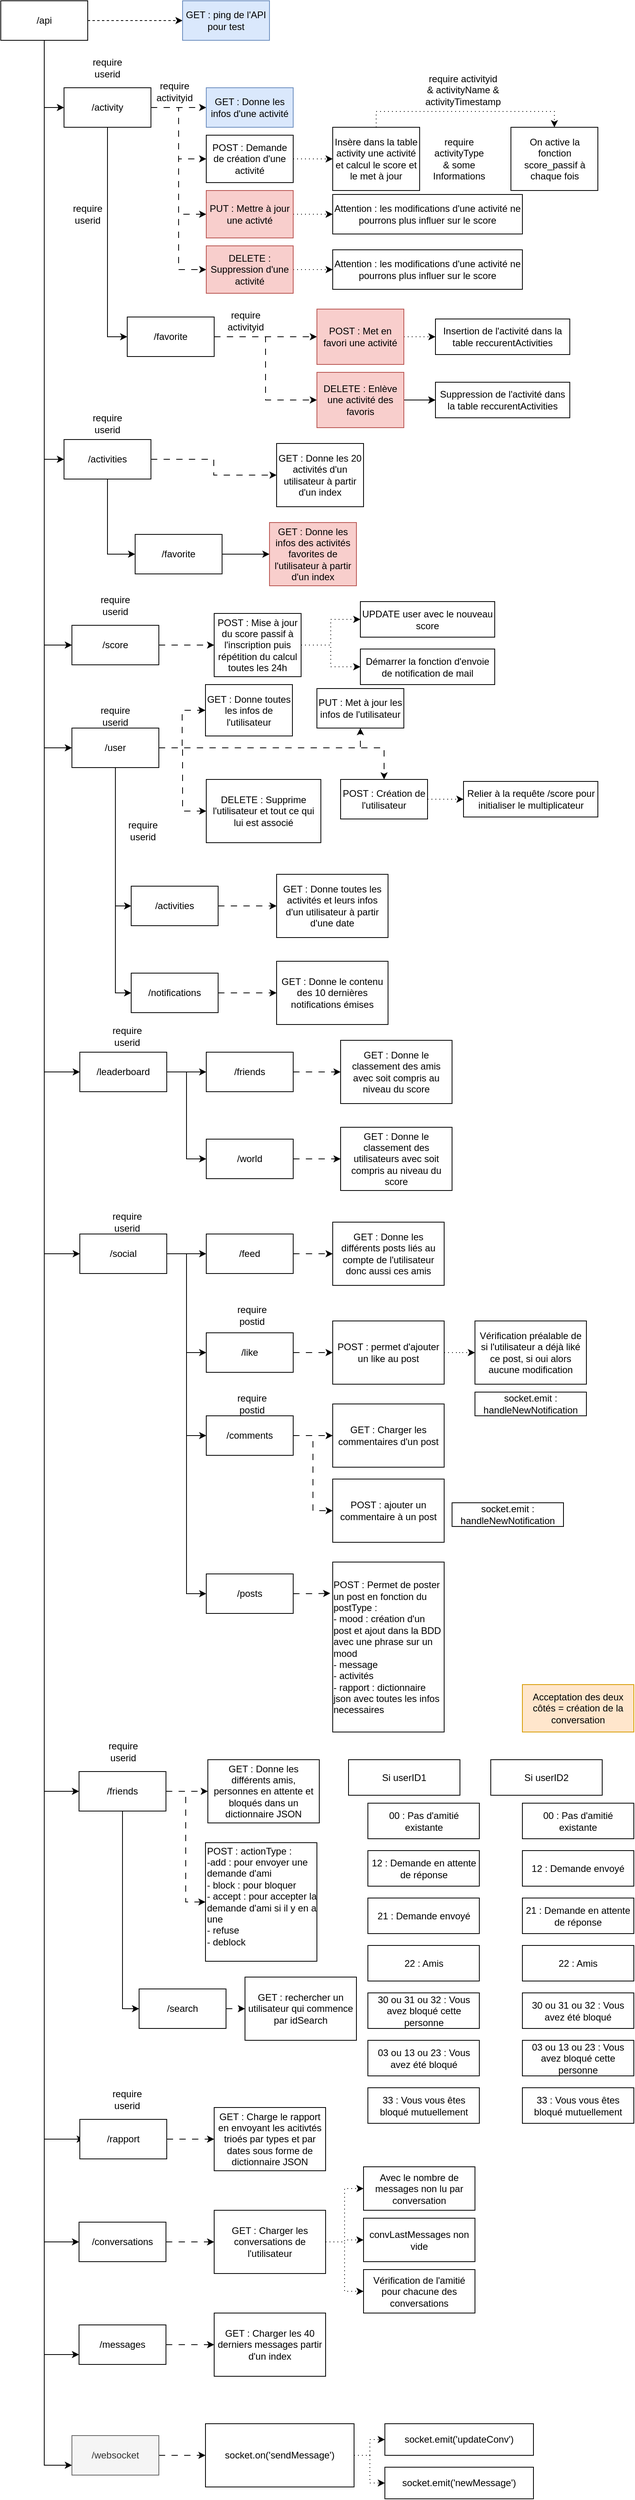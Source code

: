 <mxfile version="24.0.5" type="github">
  <diagram name="Page-1" id="jhAAQiRTMC3WOToZxg92">
    <mxGraphModel dx="1664" dy="2032" grid="1" gridSize="10" guides="1" tooltips="1" connect="1" arrows="1" fold="1" page="1" pageScale="1" pageWidth="827" pageHeight="1169" math="0" shadow="0">
      <root>
        <mxCell id="0" />
        <mxCell id="1" parent="0" />
        <mxCell id="wuqC6jIEuIp08qezgk6B-5" style="edgeStyle=orthogonalEdgeStyle;rounded=0;orthogonalLoop=1;jettySize=auto;html=1;dashed=1;" parent="1" source="wuqC6jIEuIp08qezgk6B-3" target="wuqC6jIEuIp08qezgk6B-4" edge="1">
          <mxGeometry relative="1" as="geometry" />
        </mxCell>
        <mxCell id="wuqC6jIEuIp08qezgk6B-9" style="edgeStyle=orthogonalEdgeStyle;rounded=0;orthogonalLoop=1;jettySize=auto;html=1;entryX=0;entryY=0.5;entryDx=0;entryDy=0;" parent="1" source="wuqC6jIEuIp08qezgk6B-3" target="wuqC6jIEuIp08qezgk6B-6" edge="1">
          <mxGeometry relative="1" as="geometry" />
        </mxCell>
        <mxCell id="wuqC6jIEuIp08qezgk6B-23" style="edgeStyle=orthogonalEdgeStyle;rounded=0;orthogonalLoop=1;jettySize=auto;html=1;entryX=0;entryY=0.5;entryDx=0;entryDy=0;" parent="1" source="wuqC6jIEuIp08qezgk6B-3" target="wuqC6jIEuIp08qezgk6B-22" edge="1">
          <mxGeometry relative="1" as="geometry" />
        </mxCell>
        <mxCell id="wuqC6jIEuIp08qezgk6B-54" style="edgeStyle=orthogonalEdgeStyle;rounded=0;orthogonalLoop=1;jettySize=auto;html=1;entryX=0;entryY=0.5;entryDx=0;entryDy=0;" parent="1" source="wuqC6jIEuIp08qezgk6B-3" target="wuqC6jIEuIp08qezgk6B-52" edge="1">
          <mxGeometry relative="1" as="geometry" />
        </mxCell>
        <mxCell id="wuqC6jIEuIp08qezgk6B-60" style="edgeStyle=orthogonalEdgeStyle;rounded=0;orthogonalLoop=1;jettySize=auto;html=1;entryX=0;entryY=0.5;entryDx=0;entryDy=0;" parent="1" source="wuqC6jIEuIp08qezgk6B-3" target="wuqC6jIEuIp08qezgk6B-59" edge="1">
          <mxGeometry relative="1" as="geometry" />
        </mxCell>
        <mxCell id="wuqC6jIEuIp08qezgk6B-85" style="edgeStyle=orthogonalEdgeStyle;rounded=0;orthogonalLoop=1;jettySize=auto;html=1;entryX=0;entryY=0.5;entryDx=0;entryDy=0;" parent="1" source="wuqC6jIEuIp08qezgk6B-3" target="wuqC6jIEuIp08qezgk6B-80" edge="1">
          <mxGeometry relative="1" as="geometry" />
        </mxCell>
        <mxCell id="wuqC6jIEuIp08qezgk6B-91" style="edgeStyle=orthogonalEdgeStyle;rounded=0;orthogonalLoop=1;jettySize=auto;html=1;entryX=0;entryY=0.5;entryDx=0;entryDy=0;" parent="1" source="wuqC6jIEuIp08qezgk6B-3" target="wuqC6jIEuIp08qezgk6B-90" edge="1">
          <mxGeometry relative="1" as="geometry" />
        </mxCell>
        <mxCell id="wuqC6jIEuIp08qezgk6B-118" style="edgeStyle=orthogonalEdgeStyle;rounded=0;orthogonalLoop=1;jettySize=auto;html=1;entryX=0;entryY=0.5;entryDx=0;entryDy=0;" parent="1" source="wuqC6jIEuIp08qezgk6B-3" target="wuqC6jIEuIp08qezgk6B-117" edge="1">
          <mxGeometry relative="1" as="geometry" />
        </mxCell>
        <mxCell id="wuqC6jIEuIp08qezgk6B-153" style="edgeStyle=orthogonalEdgeStyle;rounded=0;orthogonalLoop=1;jettySize=auto;html=1;entryX=0;entryY=0.5;entryDx=0;entryDy=0;" parent="1" edge="1">
          <mxGeometry relative="1" as="geometry">
            <mxPoint x="65" y="-1100" as="sourcePoint" />
            <mxPoint x="115" y="1555" as="targetPoint" />
            <Array as="points">
              <mxPoint x="65" y="1555" />
            </Array>
          </mxGeometry>
        </mxCell>
        <mxCell id="wuqC6jIEuIp08qezgk6B-175" style="edgeStyle=orthogonalEdgeStyle;rounded=0;orthogonalLoop=1;jettySize=auto;html=1;entryX=0;entryY=0.5;entryDx=0;entryDy=0;" parent="1" source="wuqC6jIEuIp08qezgk6B-3" target="wuqC6jIEuIp08qezgk6B-157" edge="1">
          <mxGeometry relative="1" as="geometry" />
        </mxCell>
        <mxCell id="wuqC6jIEuIp08qezgk6B-176" style="edgeStyle=orthogonalEdgeStyle;rounded=0;orthogonalLoop=1;jettySize=auto;html=1;entryX=0;entryY=0.75;entryDx=0;entryDy=0;" parent="1" source="wuqC6jIEuIp08qezgk6B-3" target="wuqC6jIEuIp08qezgk6B-160" edge="1">
          <mxGeometry relative="1" as="geometry" />
        </mxCell>
        <mxCell id="wuqC6jIEuIp08qezgk6B-177" style="edgeStyle=orthogonalEdgeStyle;rounded=0;orthogonalLoop=1;jettySize=auto;html=1;entryX=0;entryY=0.75;entryDx=0;entryDy=0;" parent="1" source="wuqC6jIEuIp08qezgk6B-3" target="wuqC6jIEuIp08qezgk6B-173" edge="1">
          <mxGeometry relative="1" as="geometry" />
        </mxCell>
        <mxCell id="wuqC6jIEuIp08qezgk6B-3" value="/api" style="html=1;whiteSpace=wrap;" parent="1" vertex="1">
          <mxGeometry x="10" y="-1150" width="110" height="50" as="geometry" />
        </mxCell>
        <mxCell id="wuqC6jIEuIp08qezgk6B-4" value="GET : ping de l&#39;API pour test" style="html=1;whiteSpace=wrap;fillColor=#dae8fc;strokeColor=#6c8ebf;" parent="1" vertex="1">
          <mxGeometry x="240" y="-1150" width="110" height="50" as="geometry" />
        </mxCell>
        <mxCell id="wuqC6jIEuIp08qezgk6B-10" style="edgeStyle=orthogonalEdgeStyle;rounded=0;orthogonalLoop=1;jettySize=auto;html=1;dashed=1;dashPattern=8 8;" parent="1" source="wuqC6jIEuIp08qezgk6B-6" target="wuqC6jIEuIp08qezgk6B-7" edge="1">
          <mxGeometry relative="1" as="geometry" />
        </mxCell>
        <mxCell id="wuqC6jIEuIp08qezgk6B-11" style="edgeStyle=orthogonalEdgeStyle;rounded=0;orthogonalLoop=1;jettySize=auto;html=1;entryX=0;entryY=0.5;entryDx=0;entryDy=0;dashed=1;dashPattern=8 8;" parent="1" source="wuqC6jIEuIp08qezgk6B-6" target="wuqC6jIEuIp08qezgk6B-8" edge="1">
          <mxGeometry relative="1" as="geometry" />
        </mxCell>
        <mxCell id="wuqC6jIEuIp08qezgk6B-14" style="edgeStyle=orthogonalEdgeStyle;rounded=0;orthogonalLoop=1;jettySize=auto;html=1;entryX=0;entryY=0.5;entryDx=0;entryDy=0;dashed=1;dashPattern=8 8;" parent="1" source="wuqC6jIEuIp08qezgk6B-6" target="wuqC6jIEuIp08qezgk6B-12" edge="1">
          <mxGeometry relative="1" as="geometry" />
        </mxCell>
        <mxCell id="wuqC6jIEuIp08qezgk6B-15" style="edgeStyle=orthogonalEdgeStyle;rounded=0;orthogonalLoop=1;jettySize=auto;html=1;entryX=0;entryY=0.5;entryDx=0;entryDy=0;dashed=1;dashPattern=8 8;" parent="1" source="wuqC6jIEuIp08qezgk6B-6" target="wuqC6jIEuIp08qezgk6B-13" edge="1">
          <mxGeometry relative="1" as="geometry" />
        </mxCell>
        <mxCell id="wuqC6jIEuIp08qezgk6B-19" style="edgeStyle=orthogonalEdgeStyle;rounded=0;orthogonalLoop=1;jettySize=auto;html=1;entryX=0;entryY=0.5;entryDx=0;entryDy=0;" parent="1" source="wuqC6jIEuIp08qezgk6B-6" target="wuqC6jIEuIp08qezgk6B-16" edge="1">
          <mxGeometry relative="1" as="geometry" />
        </mxCell>
        <mxCell id="wuqC6jIEuIp08qezgk6B-6" value="/activity" style="html=1;whiteSpace=wrap;" parent="1" vertex="1">
          <mxGeometry x="90" y="-1040" width="110" height="50" as="geometry" />
        </mxCell>
        <mxCell id="wuqC6jIEuIp08qezgk6B-7" value="GET : Donne les infos d&#39;une activité" style="html=1;whiteSpace=wrap;fillColor=#dae8fc;strokeColor=#6c8ebf;" parent="1" vertex="1">
          <mxGeometry x="270" y="-1040" width="110" height="50" as="geometry" />
        </mxCell>
        <mxCell id="wuqC6jIEuIp08qezgk6B-39" style="edgeStyle=orthogonalEdgeStyle;rounded=0;orthogonalLoop=1;jettySize=auto;html=1;entryX=0;entryY=0.5;entryDx=0;entryDy=0;dashed=1;dashPattern=1 4;" parent="1" source="wuqC6jIEuIp08qezgk6B-8" target="wuqC6jIEuIp08qezgk6B-38" edge="1">
          <mxGeometry relative="1" as="geometry" />
        </mxCell>
        <mxCell id="wuqC6jIEuIp08qezgk6B-8" value="POST : Demande de création d&#39;une activité" style="html=1;whiteSpace=wrap;" parent="1" vertex="1">
          <mxGeometry x="270" y="-980" width="110" height="60" as="geometry" />
        </mxCell>
        <mxCell id="wuqC6jIEuIp08qezgk6B-41" style="edgeStyle=orthogonalEdgeStyle;rounded=0;orthogonalLoop=1;jettySize=auto;html=1;dashed=1;dashPattern=1 4;" parent="1" source="wuqC6jIEuIp08qezgk6B-12" target="wuqC6jIEuIp08qezgk6B-40" edge="1">
          <mxGeometry relative="1" as="geometry" />
        </mxCell>
        <mxCell id="wuqC6jIEuIp08qezgk6B-12" value="PUT : Mettre à jour une activté" style="html=1;whiteSpace=wrap;fillColor=#f8cecc;strokeColor=#b85450;" parent="1" vertex="1">
          <mxGeometry x="270" y="-910" width="110" height="60" as="geometry" />
        </mxCell>
        <mxCell id="wuqC6jIEuIp08qezgk6B-43" style="edgeStyle=orthogonalEdgeStyle;rounded=0;orthogonalLoop=1;jettySize=auto;html=1;entryX=0;entryY=0.5;entryDx=0;entryDy=0;dashed=1;dashPattern=1 4;" parent="1" source="wuqC6jIEuIp08qezgk6B-13" target="wuqC6jIEuIp08qezgk6B-42" edge="1">
          <mxGeometry relative="1" as="geometry" />
        </mxCell>
        <mxCell id="wuqC6jIEuIp08qezgk6B-13" value="DELETE : Suppression d&#39;une activité" style="html=1;whiteSpace=wrap;fillColor=#f8cecc;strokeColor=#b85450;" parent="1" vertex="1">
          <mxGeometry x="270" y="-840" width="110" height="60" as="geometry" />
        </mxCell>
        <mxCell id="wuqC6jIEuIp08qezgk6B-21" style="edgeStyle=orthogonalEdgeStyle;rounded=0;orthogonalLoop=1;jettySize=auto;html=1;entryX=0;entryY=0.5;entryDx=0;entryDy=0;dashed=1;dashPattern=8 8;" parent="1" source="wuqC6jIEuIp08qezgk6B-16" target="wuqC6jIEuIp08qezgk6B-18" edge="1">
          <mxGeometry relative="1" as="geometry" />
        </mxCell>
        <mxCell id="wuqC6jIEuIp08qezgk6B-33" style="edgeStyle=orthogonalEdgeStyle;rounded=0;orthogonalLoop=1;jettySize=auto;html=1;entryX=0;entryY=0.5;entryDx=0;entryDy=0;dashed=1;dashPattern=8 8;" parent="1" source="wuqC6jIEuIp08qezgk6B-16" target="wuqC6jIEuIp08qezgk6B-32" edge="1">
          <mxGeometry relative="1" as="geometry" />
        </mxCell>
        <mxCell id="wuqC6jIEuIp08qezgk6B-16" value="/favorite" style="html=1;whiteSpace=wrap;" parent="1" vertex="1">
          <mxGeometry x="170" y="-750" width="110" height="50" as="geometry" />
        </mxCell>
        <mxCell id="wuqC6jIEuIp08qezgk6B-48" style="edgeStyle=orthogonalEdgeStyle;rounded=0;orthogonalLoop=1;jettySize=auto;html=1;dashed=1;dashPattern=1 4;" parent="1" source="wuqC6jIEuIp08qezgk6B-18" target="wuqC6jIEuIp08qezgk6B-45" edge="1">
          <mxGeometry relative="1" as="geometry" />
        </mxCell>
        <mxCell id="wuqC6jIEuIp08qezgk6B-18" value="POST : Met en favori une activité" style="html=1;whiteSpace=wrap;fillColor=#f8cecc;strokeColor=#b85450;" parent="1" vertex="1">
          <mxGeometry x="410" y="-760" width="110" height="70" as="geometry" />
        </mxCell>
        <mxCell id="wuqC6jIEuIp08qezgk6B-25" style="edgeStyle=orthogonalEdgeStyle;rounded=0;orthogonalLoop=1;jettySize=auto;html=1;dashed=1;dashPattern=8 8;" parent="1" source="wuqC6jIEuIp08qezgk6B-22" target="wuqC6jIEuIp08qezgk6B-24" edge="1">
          <mxGeometry relative="1" as="geometry" />
        </mxCell>
        <mxCell id="wuqC6jIEuIp08qezgk6B-30" style="edgeStyle=orthogonalEdgeStyle;rounded=0;orthogonalLoop=1;jettySize=auto;html=1;entryX=0;entryY=0.5;entryDx=0;entryDy=0;" parent="1" source="wuqC6jIEuIp08qezgk6B-22" target="wuqC6jIEuIp08qezgk6B-29" edge="1">
          <mxGeometry relative="1" as="geometry" />
        </mxCell>
        <mxCell id="wuqC6jIEuIp08qezgk6B-22" value="/activities" style="html=1;whiteSpace=wrap;" parent="1" vertex="1">
          <mxGeometry x="90" y="-595" width="110" height="50" as="geometry" />
        </mxCell>
        <mxCell id="wuqC6jIEuIp08qezgk6B-24" value="GET : Donne les 20 activités d&#39;un utilisateur à partir d&#39;un index" style="html=1;whiteSpace=wrap;" parent="1" vertex="1">
          <mxGeometry x="359" y="-590" width="110" height="80" as="geometry" />
        </mxCell>
        <mxCell id="wuqC6jIEuIp08qezgk6B-27" value="GET : Donne les infos des activités favorites de l&#39;utilisateur à partir d&#39;un index" style="html=1;whiteSpace=wrap;fillColor=#f8cecc;strokeColor=#b85450;" parent="1" vertex="1">
          <mxGeometry x="350" y="-490" width="110" height="80" as="geometry" />
        </mxCell>
        <mxCell id="wuqC6jIEuIp08qezgk6B-31" style="edgeStyle=orthogonalEdgeStyle;rounded=0;orthogonalLoop=1;jettySize=auto;html=1;" parent="1" source="wuqC6jIEuIp08qezgk6B-29" target="wuqC6jIEuIp08qezgk6B-27" edge="1">
          <mxGeometry relative="1" as="geometry" />
        </mxCell>
        <mxCell id="wuqC6jIEuIp08qezgk6B-29" value="/favorite" style="html=1;whiteSpace=wrap;" parent="1" vertex="1">
          <mxGeometry x="180" y="-475" width="110" height="50" as="geometry" />
        </mxCell>
        <mxCell id="wuqC6jIEuIp08qezgk6B-47" style="edgeStyle=orthogonalEdgeStyle;rounded=0;orthogonalLoop=1;jettySize=auto;html=1;" parent="1" source="wuqC6jIEuIp08qezgk6B-32" target="wuqC6jIEuIp08qezgk6B-46" edge="1">
          <mxGeometry relative="1" as="geometry" />
        </mxCell>
        <mxCell id="wuqC6jIEuIp08qezgk6B-49" value="" style="edgeStyle=orthogonalEdgeStyle;rounded=0;orthogonalLoop=1;jettySize=auto;html=1;dashed=1;dashPattern=1 4;" parent="1" source="wuqC6jIEuIp08qezgk6B-32" target="wuqC6jIEuIp08qezgk6B-46" edge="1">
          <mxGeometry relative="1" as="geometry" />
        </mxCell>
        <mxCell id="wuqC6jIEuIp08qezgk6B-32" value="DELETE : Enlève une activité des favoris" style="html=1;whiteSpace=wrap;fillColor=#f8cecc;strokeColor=#b85450;" parent="1" vertex="1">
          <mxGeometry x="410" y="-680" width="110" height="70" as="geometry" />
        </mxCell>
        <mxCell id="wuqC6jIEuIp08qezgk6B-34" value="require userid" style="text;html=1;align=center;verticalAlign=middle;whiteSpace=wrap;rounded=0;" parent="1" vertex="1">
          <mxGeometry x="115" y="-1080" width="60" height="30" as="geometry" />
        </mxCell>
        <mxCell id="wuqC6jIEuIp08qezgk6B-35" value="require activityid" style="text;html=1;align=center;verticalAlign=middle;whiteSpace=wrap;rounded=0;" parent="1" vertex="1">
          <mxGeometry x="200" y="-1050" width="60" height="30" as="geometry" />
        </mxCell>
        <mxCell id="wuqC6jIEuIp08qezgk6B-36" value="require userid" style="text;html=1;align=center;verticalAlign=middle;whiteSpace=wrap;rounded=0;" parent="1" vertex="1">
          <mxGeometry x="90" y="-895" width="60" height="30" as="geometry" />
        </mxCell>
        <mxCell id="CAu3BEwP2BjoOPvajsjN-2" style="edgeStyle=orthogonalEdgeStyle;rounded=0;orthogonalLoop=1;jettySize=auto;html=1;entryX=0.5;entryY=0;entryDx=0;entryDy=0;dashed=1;dashPattern=1 4;" edge="1" parent="1" source="wuqC6jIEuIp08qezgk6B-38" target="CAu3BEwP2BjoOPvajsjN-1">
          <mxGeometry relative="1" as="geometry">
            <Array as="points">
              <mxPoint x="485" y="-1010" />
              <mxPoint x="711" y="-1010" />
            </Array>
          </mxGeometry>
        </mxCell>
        <mxCell id="wuqC6jIEuIp08qezgk6B-38" value="Insère dans la table activity une activité et calcul le score et le met à jour" style="html=1;whiteSpace=wrap;" parent="1" vertex="1">
          <mxGeometry x="430" y="-990" width="110" height="80" as="geometry" />
        </mxCell>
        <mxCell id="wuqC6jIEuIp08qezgk6B-40" value="Attention : les modifications d&#39;une activité ne pourrons plus influer sur le score" style="html=1;whiteSpace=wrap;" parent="1" vertex="1">
          <mxGeometry x="430" y="-905" width="240" height="50" as="geometry" />
        </mxCell>
        <mxCell id="wuqC6jIEuIp08qezgk6B-42" value="Attention : les modifications d&#39;une activité ne pourrons plus influer sur le score" style="html=1;whiteSpace=wrap;" parent="1" vertex="1">
          <mxGeometry x="430" y="-835" width="240" height="50" as="geometry" />
        </mxCell>
        <mxCell id="wuqC6jIEuIp08qezgk6B-44" value="require activityid" style="text;html=1;align=center;verticalAlign=middle;whiteSpace=wrap;rounded=0;" parent="1" vertex="1">
          <mxGeometry x="290" y="-760" width="60" height="30" as="geometry" />
        </mxCell>
        <mxCell id="wuqC6jIEuIp08qezgk6B-45" value="Insertion de l&#39;activité dans la table reccurentActivities" style="html=1;whiteSpace=wrap;" parent="1" vertex="1">
          <mxGeometry x="560" y="-747.5" width="170" height="45" as="geometry" />
        </mxCell>
        <mxCell id="wuqC6jIEuIp08qezgk6B-46" value="Suppression de l&#39;activité dans la table reccurentActivities" style="html=1;whiteSpace=wrap;" parent="1" vertex="1">
          <mxGeometry x="560" y="-667.5" width="170" height="45" as="geometry" />
        </mxCell>
        <mxCell id="wuqC6jIEuIp08qezgk6B-50" value="require userid" style="text;html=1;align=center;verticalAlign=middle;whiteSpace=wrap;rounded=0;" parent="1" vertex="1">
          <mxGeometry x="115" y="-630" width="60" height="30" as="geometry" />
        </mxCell>
        <mxCell id="wuqC6jIEuIp08qezgk6B-55" style="edgeStyle=orthogonalEdgeStyle;rounded=0;orthogonalLoop=1;jettySize=auto;html=1;entryX=0;entryY=0.5;entryDx=0;entryDy=0;dashed=1;dashPattern=8 8;" parent="1" source="wuqC6jIEuIp08qezgk6B-52" target="wuqC6jIEuIp08qezgk6B-53" edge="1">
          <mxGeometry relative="1" as="geometry" />
        </mxCell>
        <mxCell id="wuqC6jIEuIp08qezgk6B-52" value="/score" style="html=1;whiteSpace=wrap;" parent="1" vertex="1">
          <mxGeometry x="100" y="-360" width="110" height="50" as="geometry" />
        </mxCell>
        <mxCell id="wuqC6jIEuIp08qezgk6B-58" style="edgeStyle=orthogonalEdgeStyle;rounded=0;orthogonalLoop=1;jettySize=auto;html=1;entryX=0;entryY=0.5;entryDx=0;entryDy=0;dashed=1;dashPattern=1 4;" parent="1" source="wuqC6jIEuIp08qezgk6B-53" target="wuqC6jIEuIp08qezgk6B-57" edge="1">
          <mxGeometry relative="1" as="geometry" />
        </mxCell>
        <mxCell id="wuqC6jIEuIp08qezgk6B-164" style="edgeStyle=orthogonalEdgeStyle;rounded=0;orthogonalLoop=1;jettySize=auto;html=1;entryX=0;entryY=0.5;entryDx=0;entryDy=0;dashed=1;dashPattern=1 4;" parent="1" source="wuqC6jIEuIp08qezgk6B-53" target="wuqC6jIEuIp08qezgk6B-163" edge="1">
          <mxGeometry relative="1" as="geometry" />
        </mxCell>
        <mxCell id="wuqC6jIEuIp08qezgk6B-53" value="POST : Mise à jour du score passif à l&#39;inscription puis répétition du calcul toutes les 24h" style="html=1;whiteSpace=wrap;" parent="1" vertex="1">
          <mxGeometry x="280" y="-375" width="110" height="80" as="geometry" />
        </mxCell>
        <mxCell id="wuqC6jIEuIp08qezgk6B-56" value="require userid" style="text;html=1;align=center;verticalAlign=middle;whiteSpace=wrap;rounded=0;" parent="1" vertex="1">
          <mxGeometry x="125" y="-400" width="60" height="30" as="geometry" />
        </mxCell>
        <mxCell id="wuqC6jIEuIp08qezgk6B-57" value="UPDATE user avec le nouveau score" style="html=1;whiteSpace=wrap;" parent="1" vertex="1">
          <mxGeometry x="465" y="-390" width="170" height="45" as="geometry" />
        </mxCell>
        <mxCell id="wuqC6jIEuIp08qezgk6B-64" style="edgeStyle=orthogonalEdgeStyle;rounded=0;orthogonalLoop=1;jettySize=auto;html=1;dashed=1;dashPattern=8 8;" parent="1" source="wuqC6jIEuIp08qezgk6B-59" target="wuqC6jIEuIp08qezgk6B-61" edge="1">
          <mxGeometry relative="1" as="geometry" />
        </mxCell>
        <mxCell id="wuqC6jIEuIp08qezgk6B-66" style="edgeStyle=orthogonalEdgeStyle;rounded=0;orthogonalLoop=1;jettySize=auto;html=1;entryX=0;entryY=0.5;entryDx=0;entryDy=0;dashed=1;dashPattern=8 8;" parent="1" source="wuqC6jIEuIp08qezgk6B-59" target="wuqC6jIEuIp08qezgk6B-63" edge="1">
          <mxGeometry relative="1" as="geometry" />
        </mxCell>
        <mxCell id="wuqC6jIEuIp08qezgk6B-71" style="edgeStyle=orthogonalEdgeStyle;rounded=0;orthogonalLoop=1;jettySize=auto;html=1;entryX=0;entryY=0.5;entryDx=0;entryDy=0;" parent="1" source="wuqC6jIEuIp08qezgk6B-59" target="wuqC6jIEuIp08qezgk6B-69" edge="1">
          <mxGeometry relative="1" as="geometry" />
        </mxCell>
        <mxCell id="wuqC6jIEuIp08qezgk6B-78" style="edgeStyle=orthogonalEdgeStyle;rounded=0;orthogonalLoop=1;jettySize=auto;html=1;entryX=0;entryY=0.5;entryDx=0;entryDy=0;" parent="1" source="wuqC6jIEuIp08qezgk6B-59" target="wuqC6jIEuIp08qezgk6B-76" edge="1">
          <mxGeometry relative="1" as="geometry" />
        </mxCell>
        <mxCell id="wuqC6jIEuIp08qezgk6B-167" style="edgeStyle=orthogonalEdgeStyle;rounded=0;orthogonalLoop=1;jettySize=auto;html=1;entryX=0.5;entryY=1;entryDx=0;entryDy=0;dashed=1;dashPattern=8 8;" parent="1" source="wuqC6jIEuIp08qezgk6B-59" target="wuqC6jIEuIp08qezgk6B-148" edge="1">
          <mxGeometry relative="1" as="geometry" />
        </mxCell>
        <mxCell id="wuqC6jIEuIp08qezgk6B-170" style="edgeStyle=orthogonalEdgeStyle;rounded=0;orthogonalLoop=1;jettySize=auto;html=1;entryX=0.5;entryY=0;entryDx=0;entryDy=0;dashed=1;dashPattern=8 8;" parent="1" source="wuqC6jIEuIp08qezgk6B-59" target="wuqC6jIEuIp08qezgk6B-169" edge="1">
          <mxGeometry relative="1" as="geometry" />
        </mxCell>
        <mxCell id="wuqC6jIEuIp08qezgk6B-59" value="/user" style="html=1;whiteSpace=wrap;" parent="1" vertex="1">
          <mxGeometry x="100" y="-230" width="110" height="50" as="geometry" />
        </mxCell>
        <mxCell id="wuqC6jIEuIp08qezgk6B-61" value="GET : Donne toutes les infos de l&#39;utilisateur" style="html=1;whiteSpace=wrap;" parent="1" vertex="1">
          <mxGeometry x="269" y="-285" width="110" height="65" as="geometry" />
        </mxCell>
        <mxCell id="wuqC6jIEuIp08qezgk6B-63" value="DELETE : Supprime l&#39;utilisateur et tout ce qui lui est associé" style="html=1;whiteSpace=wrap;" parent="1" vertex="1">
          <mxGeometry x="270" y="-165" width="145" height="80" as="geometry" />
        </mxCell>
        <mxCell id="wuqC6jIEuIp08qezgk6B-72" style="edgeStyle=orthogonalEdgeStyle;rounded=0;orthogonalLoop=1;jettySize=auto;html=1;dashed=1;dashPattern=8 8;" parent="1" source="wuqC6jIEuIp08qezgk6B-69" target="wuqC6jIEuIp08qezgk6B-70" edge="1">
          <mxGeometry relative="1" as="geometry" />
        </mxCell>
        <mxCell id="wuqC6jIEuIp08qezgk6B-69" value="/activities" style="html=1;whiteSpace=wrap;" parent="1" vertex="1">
          <mxGeometry x="175" y="-30" width="110" height="50" as="geometry" />
        </mxCell>
        <mxCell id="wuqC6jIEuIp08qezgk6B-70" value="GET : Donne toutes les activités et leurs infos d&#39;un utilisateur à partir d&#39;une date" style="html=1;whiteSpace=wrap;" parent="1" vertex="1">
          <mxGeometry x="359" y="-45" width="141" height="80" as="geometry" />
        </mxCell>
        <mxCell id="wuqC6jIEuIp08qezgk6B-74" value="require userid" style="text;html=1;align=center;verticalAlign=middle;whiteSpace=wrap;rounded=0;" parent="1" vertex="1">
          <mxGeometry x="125" y="-260" width="60" height="30" as="geometry" />
        </mxCell>
        <mxCell id="wuqC6jIEuIp08qezgk6B-75" value="require userid" style="text;html=1;align=center;verticalAlign=middle;whiteSpace=wrap;rounded=0;" parent="1" vertex="1">
          <mxGeometry x="160" y="-115" width="60" height="30" as="geometry" />
        </mxCell>
        <mxCell id="wuqC6jIEuIp08qezgk6B-79" style="edgeStyle=orthogonalEdgeStyle;rounded=0;orthogonalLoop=1;jettySize=auto;html=1;dashed=1;dashPattern=8 8;" parent="1" source="wuqC6jIEuIp08qezgk6B-76" target="wuqC6jIEuIp08qezgk6B-77" edge="1">
          <mxGeometry relative="1" as="geometry" />
        </mxCell>
        <mxCell id="wuqC6jIEuIp08qezgk6B-76" value="/notifications" style="html=1;whiteSpace=wrap;" parent="1" vertex="1">
          <mxGeometry x="175" y="80" width="110" height="50" as="geometry" />
        </mxCell>
        <mxCell id="wuqC6jIEuIp08qezgk6B-77" value="GET : Donne le contenu des 10 dernières notifications émises" style="html=1;whiteSpace=wrap;" parent="1" vertex="1">
          <mxGeometry x="359" y="65" width="141" height="80" as="geometry" />
        </mxCell>
        <mxCell id="wuqC6jIEuIp08qezgk6B-86" style="edgeStyle=orthogonalEdgeStyle;rounded=0;orthogonalLoop=1;jettySize=auto;html=1;entryX=0;entryY=0.5;entryDx=0;entryDy=0;" parent="1" source="wuqC6jIEuIp08qezgk6B-80" target="wuqC6jIEuIp08qezgk6B-82" edge="1">
          <mxGeometry relative="1" as="geometry" />
        </mxCell>
        <mxCell id="wuqC6jIEuIp08qezgk6B-87" style="edgeStyle=orthogonalEdgeStyle;rounded=0;orthogonalLoop=1;jettySize=auto;html=1;entryX=0;entryY=0.5;entryDx=0;entryDy=0;" parent="1" source="wuqC6jIEuIp08qezgk6B-80" target="wuqC6jIEuIp08qezgk6B-84" edge="1">
          <mxGeometry relative="1" as="geometry" />
        </mxCell>
        <mxCell id="wuqC6jIEuIp08qezgk6B-80" value="/leaderboard" style="html=1;whiteSpace=wrap;" parent="1" vertex="1">
          <mxGeometry x="110" y="180" width="110" height="50" as="geometry" />
        </mxCell>
        <mxCell id="wuqC6jIEuIp08qezgk6B-81" value="GET : Donne le classement des amis avec soit compris au niveau du score" style="html=1;whiteSpace=wrap;" parent="1" vertex="1">
          <mxGeometry x="440" y="165" width="141" height="80" as="geometry" />
        </mxCell>
        <mxCell id="wuqC6jIEuIp08qezgk6B-88" style="edgeStyle=orthogonalEdgeStyle;rounded=0;orthogonalLoop=1;jettySize=auto;html=1;dashed=1;dashPattern=8 8;" parent="1" source="wuqC6jIEuIp08qezgk6B-82" target="wuqC6jIEuIp08qezgk6B-81" edge="1">
          <mxGeometry relative="1" as="geometry" />
        </mxCell>
        <mxCell id="wuqC6jIEuIp08qezgk6B-82" value="/friends" style="html=1;whiteSpace=wrap;" parent="1" vertex="1">
          <mxGeometry x="270" y="180" width="110" height="50" as="geometry" />
        </mxCell>
        <mxCell id="wuqC6jIEuIp08qezgk6B-83" value="GET : Donne le classement des utilisateurs avec soit compris au niveau du score" style="html=1;whiteSpace=wrap;" parent="1" vertex="1">
          <mxGeometry x="440" y="275" width="141" height="80" as="geometry" />
        </mxCell>
        <mxCell id="wuqC6jIEuIp08qezgk6B-89" style="edgeStyle=orthogonalEdgeStyle;rounded=0;orthogonalLoop=1;jettySize=auto;html=1;dashed=1;dashPattern=8 8;" parent="1" source="wuqC6jIEuIp08qezgk6B-84" target="wuqC6jIEuIp08qezgk6B-83" edge="1">
          <mxGeometry relative="1" as="geometry" />
        </mxCell>
        <mxCell id="wuqC6jIEuIp08qezgk6B-84" value="/world" style="html=1;whiteSpace=wrap;" parent="1" vertex="1">
          <mxGeometry x="270" y="290" width="110" height="50" as="geometry" />
        </mxCell>
        <mxCell id="wuqC6jIEuIp08qezgk6B-100" style="edgeStyle=orthogonalEdgeStyle;rounded=0;orthogonalLoop=1;jettySize=auto;html=1;entryX=0;entryY=0.5;entryDx=0;entryDy=0;" parent="1" source="wuqC6jIEuIp08qezgk6B-90" target="wuqC6jIEuIp08qezgk6B-92" edge="1">
          <mxGeometry relative="1" as="geometry" />
        </mxCell>
        <mxCell id="wuqC6jIEuIp08qezgk6B-101" style="edgeStyle=orthogonalEdgeStyle;rounded=0;orthogonalLoop=1;jettySize=auto;html=1;entryX=0;entryY=0.5;entryDx=0;entryDy=0;" parent="1" source="wuqC6jIEuIp08qezgk6B-90" target="wuqC6jIEuIp08qezgk6B-94" edge="1">
          <mxGeometry relative="1" as="geometry" />
        </mxCell>
        <mxCell id="wuqC6jIEuIp08qezgk6B-109" style="edgeStyle=orthogonalEdgeStyle;rounded=0;orthogonalLoop=1;jettySize=auto;html=1;entryX=0;entryY=0.5;entryDx=0;entryDy=0;" parent="1" source="wuqC6jIEuIp08qezgk6B-90" target="wuqC6jIEuIp08qezgk6B-105" edge="1">
          <mxGeometry relative="1" as="geometry" />
        </mxCell>
        <mxCell id="wuqC6jIEuIp08qezgk6B-115" style="edgeStyle=orthogonalEdgeStyle;rounded=0;orthogonalLoop=1;jettySize=auto;html=1;entryX=0;entryY=0.5;entryDx=0;entryDy=0;" parent="1" source="wuqC6jIEuIp08qezgk6B-90" target="wuqC6jIEuIp08qezgk6B-113" edge="1">
          <mxGeometry relative="1" as="geometry" />
        </mxCell>
        <mxCell id="wuqC6jIEuIp08qezgk6B-90" value="/social" style="html=1;whiteSpace=wrap;" parent="1" vertex="1">
          <mxGeometry x="110" y="410" width="110" height="50" as="geometry" />
        </mxCell>
        <mxCell id="wuqC6jIEuIp08qezgk6B-102" style="edgeStyle=orthogonalEdgeStyle;rounded=0;orthogonalLoop=1;jettySize=auto;html=1;dashed=1;dashPattern=8 8;" parent="1" source="wuqC6jIEuIp08qezgk6B-92" target="wuqC6jIEuIp08qezgk6B-93" edge="1">
          <mxGeometry relative="1" as="geometry" />
        </mxCell>
        <mxCell id="wuqC6jIEuIp08qezgk6B-92" value="/feed" style="html=1;whiteSpace=wrap;" parent="1" vertex="1">
          <mxGeometry x="270" y="410" width="110" height="50" as="geometry" />
        </mxCell>
        <mxCell id="wuqC6jIEuIp08qezgk6B-93" value="GET : Donne les différents posts liés au compte de l&#39;utilisateur donc aussi ces amis" style="html=1;whiteSpace=wrap;" parent="1" vertex="1">
          <mxGeometry x="430" y="395" width="141" height="80" as="geometry" />
        </mxCell>
        <mxCell id="wuqC6jIEuIp08qezgk6B-103" style="edgeStyle=orthogonalEdgeStyle;rounded=0;orthogonalLoop=1;jettySize=auto;html=1;entryX=0;entryY=0.5;entryDx=0;entryDy=0;dashed=1;dashPattern=8 8;" parent="1" source="wuqC6jIEuIp08qezgk6B-94" target="wuqC6jIEuIp08qezgk6B-95" edge="1">
          <mxGeometry relative="1" as="geometry" />
        </mxCell>
        <mxCell id="wuqC6jIEuIp08qezgk6B-94" value="/like" style="html=1;whiteSpace=wrap;" parent="1" vertex="1">
          <mxGeometry x="270" y="535" width="110" height="50" as="geometry" />
        </mxCell>
        <mxCell id="wuqC6jIEuIp08qezgk6B-104" style="edgeStyle=orthogonalEdgeStyle;rounded=0;orthogonalLoop=1;jettySize=auto;html=1;dashed=1;dashPattern=1 4;" parent="1" source="wuqC6jIEuIp08qezgk6B-95" target="wuqC6jIEuIp08qezgk6B-96" edge="1">
          <mxGeometry relative="1" as="geometry" />
        </mxCell>
        <mxCell id="wuqC6jIEuIp08qezgk6B-95" value="POST : permet d&#39;ajouter un like au post" style="html=1;whiteSpace=wrap;" parent="1" vertex="1">
          <mxGeometry x="430" y="520" width="141" height="80" as="geometry" />
        </mxCell>
        <mxCell id="wuqC6jIEuIp08qezgk6B-96" value="Vérification préalable de si l&#39;utilisateur a déjà liké ce post, si oui alors aucune modification" style="html=1;whiteSpace=wrap;" parent="1" vertex="1">
          <mxGeometry x="610" y="520" width="141" height="80" as="geometry" />
        </mxCell>
        <mxCell id="wuqC6jIEuIp08qezgk6B-97" value="require userid" style="text;html=1;align=center;verticalAlign=middle;whiteSpace=wrap;rounded=0;" parent="1" vertex="1">
          <mxGeometry x="140" y="145" width="60" height="30" as="geometry" />
        </mxCell>
        <mxCell id="wuqC6jIEuIp08qezgk6B-99" value="require userid" style="text;html=1;align=center;verticalAlign=middle;whiteSpace=wrap;rounded=0;" parent="1" vertex="1">
          <mxGeometry x="140" y="380" width="60" height="30" as="geometry" />
        </mxCell>
        <mxCell id="wuqC6jIEuIp08qezgk6B-110" style="edgeStyle=orthogonalEdgeStyle;rounded=0;orthogonalLoop=1;jettySize=auto;html=1;dashed=1;dashPattern=8 8;" parent="1" source="wuqC6jIEuIp08qezgk6B-105" target="wuqC6jIEuIp08qezgk6B-107" edge="1">
          <mxGeometry relative="1" as="geometry" />
        </mxCell>
        <mxCell id="wuqC6jIEuIp08qezgk6B-111" style="edgeStyle=orthogonalEdgeStyle;rounded=0;orthogonalLoop=1;jettySize=auto;html=1;entryX=0;entryY=0.5;entryDx=0;entryDy=0;dashed=1;dashPattern=8 8;" parent="1" source="wuqC6jIEuIp08qezgk6B-105" target="wuqC6jIEuIp08qezgk6B-108" edge="1">
          <mxGeometry relative="1" as="geometry" />
        </mxCell>
        <mxCell id="wuqC6jIEuIp08qezgk6B-105" value="/comments" style="html=1;whiteSpace=wrap;" parent="1" vertex="1">
          <mxGeometry x="270" y="640" width="110" height="50" as="geometry" />
        </mxCell>
        <mxCell id="wuqC6jIEuIp08qezgk6B-106" value="require postid" style="text;html=1;align=center;verticalAlign=middle;whiteSpace=wrap;rounded=0;" parent="1" vertex="1">
          <mxGeometry x="298" y="498" width="60" height="30" as="geometry" />
        </mxCell>
        <mxCell id="wuqC6jIEuIp08qezgk6B-107" value="GET : Charger les commentaires d&#39;un post" style="html=1;whiteSpace=wrap;" parent="1" vertex="1">
          <mxGeometry x="430" y="625" width="141" height="80" as="geometry" />
        </mxCell>
        <mxCell id="wuqC6jIEuIp08qezgk6B-108" value="POST : ajouter un commentaire à un post" style="html=1;whiteSpace=wrap;" parent="1" vertex="1">
          <mxGeometry x="430" y="720" width="141" height="80" as="geometry" />
        </mxCell>
        <mxCell id="wuqC6jIEuIp08qezgk6B-112" value="require postid" style="text;html=1;align=center;verticalAlign=middle;whiteSpace=wrap;rounded=0;" parent="1" vertex="1">
          <mxGeometry x="298" y="610" width="60" height="30" as="geometry" />
        </mxCell>
        <mxCell id="wuqC6jIEuIp08qezgk6B-113" value="/posts" style="html=1;whiteSpace=wrap;" parent="1" vertex="1">
          <mxGeometry x="270" y="840" width="110" height="50" as="geometry" />
        </mxCell>
        <mxCell id="wuqC6jIEuIp08qezgk6B-114" value="&lt;div align=&quot;left&quot;&gt;POST : Permet de poster un post en fonction du postType : &lt;br&gt;- mood : création d&#39;un post et ajout dans la BDD avec une phrase sur un mood&lt;br&gt;- message&lt;br&gt;- activités&lt;br&gt;- rapport : dictionnaire json avec toutes les infos necessaires&lt;br&gt;&lt;/div&gt;" style="html=1;whiteSpace=wrap;" parent="1" vertex="1">
          <mxGeometry x="430" y="825" width="141" height="215" as="geometry" />
        </mxCell>
        <mxCell id="wuqC6jIEuIp08qezgk6B-116" style="edgeStyle=orthogonalEdgeStyle;rounded=0;orthogonalLoop=1;jettySize=auto;html=1;entryX=-0.022;entryY=0.184;entryDx=0;entryDy=0;entryPerimeter=0;dashed=1;dashPattern=8 8;" parent="1" source="wuqC6jIEuIp08qezgk6B-113" target="wuqC6jIEuIp08qezgk6B-114" edge="1">
          <mxGeometry relative="1" as="geometry" />
        </mxCell>
        <mxCell id="wuqC6jIEuIp08qezgk6B-121" style="edgeStyle=orthogonalEdgeStyle;rounded=0;orthogonalLoop=1;jettySize=auto;html=1;dashed=1;dashPattern=8 8;" parent="1" source="wuqC6jIEuIp08qezgk6B-117" target="wuqC6jIEuIp08qezgk6B-119" edge="1">
          <mxGeometry relative="1" as="geometry" />
        </mxCell>
        <mxCell id="wuqC6jIEuIp08qezgk6B-143" style="edgeStyle=orthogonalEdgeStyle;rounded=0;orthogonalLoop=1;jettySize=auto;html=1;entryX=0;entryY=0.5;entryDx=0;entryDy=0;dashed=1;dashPattern=8 8;" parent="1" source="wuqC6jIEuIp08qezgk6B-117" target="wuqC6jIEuIp08qezgk6B-142" edge="1">
          <mxGeometry relative="1" as="geometry" />
        </mxCell>
        <mxCell id="wuqC6jIEuIp08qezgk6B-146" style="edgeStyle=orthogonalEdgeStyle;rounded=0;orthogonalLoop=1;jettySize=auto;html=1;entryX=0;entryY=0.5;entryDx=0;entryDy=0;" parent="1" source="wuqC6jIEuIp08qezgk6B-117" target="wuqC6jIEuIp08qezgk6B-144" edge="1">
          <mxGeometry relative="1" as="geometry" />
        </mxCell>
        <mxCell id="wuqC6jIEuIp08qezgk6B-117" value="/friends" style="html=1;whiteSpace=wrap;" parent="1" vertex="1">
          <mxGeometry x="109" y="1090" width="110" height="50" as="geometry" />
        </mxCell>
        <mxCell id="wuqC6jIEuIp08qezgk6B-119" value="GET : Donne les différents amis, personnes en attente et bloqués dans un dictionnaire JSON" style="html=1;whiteSpace=wrap;" parent="1" vertex="1">
          <mxGeometry x="272" y="1075" width="141" height="80" as="geometry" />
        </mxCell>
        <mxCell id="wuqC6jIEuIp08qezgk6B-120" value="require userid" style="text;html=1;align=center;verticalAlign=middle;whiteSpace=wrap;rounded=0;" parent="1" vertex="1">
          <mxGeometry x="135" y="1050" width="60" height="30" as="geometry" />
        </mxCell>
        <mxCell id="wuqC6jIEuIp08qezgk6B-122" value="00 : Pas d&#39;amitié existante" style="html=1;whiteSpace=wrap;" parent="1" vertex="1">
          <mxGeometry x="474.5" y="1130" width="141" height="45" as="geometry" />
        </mxCell>
        <mxCell id="wuqC6jIEuIp08qezgk6B-125" value="22 : Amis" style="html=1;whiteSpace=wrap;" parent="1" vertex="1">
          <mxGeometry x="474.5" y="1310" width="141" height="45" as="geometry" />
        </mxCell>
        <mxCell id="wuqC6jIEuIp08qezgk6B-127" value="Si userID1" style="html=1;whiteSpace=wrap;" parent="1" vertex="1">
          <mxGeometry x="450" y="1075" width="141" height="45" as="geometry" />
        </mxCell>
        <mxCell id="wuqC6jIEuIp08qezgk6B-128" value="12 : Demande en attente de réponse" style="html=1;whiteSpace=wrap;" parent="1" vertex="1">
          <mxGeometry x="474.5" y="1190" width="141" height="45" as="geometry" />
        </mxCell>
        <mxCell id="wuqC6jIEuIp08qezgk6B-129" value="21 : Demande envoyé" style="html=1;whiteSpace=wrap;" parent="1" vertex="1">
          <mxGeometry x="474.5" y="1250" width="141" height="45" as="geometry" />
        </mxCell>
        <mxCell id="wuqC6jIEuIp08qezgk6B-130" value="30 ou 31 ou 32 : Vous avez bloqué cette personne" style="html=1;whiteSpace=wrap;" parent="1" vertex="1">
          <mxGeometry x="474.5" y="1370" width="141" height="45" as="geometry" />
        </mxCell>
        <mxCell id="wuqC6jIEuIp08qezgk6B-131" value="03 ou 13 ou 23 : Vous avez été bloqué" style="html=1;whiteSpace=wrap;" parent="1" vertex="1">
          <mxGeometry x="474.5" y="1430" width="141" height="45" as="geometry" />
        </mxCell>
        <mxCell id="wuqC6jIEuIp08qezgk6B-132" value="33 : Vous vous êtes bloqué mutuellement" style="html=1;whiteSpace=wrap;" parent="1" vertex="1">
          <mxGeometry x="474.5" y="1490" width="141" height="45" as="geometry" />
        </mxCell>
        <mxCell id="wuqC6jIEuIp08qezgk6B-133" value="Si userID2" style="html=1;whiteSpace=wrap;" parent="1" vertex="1">
          <mxGeometry x="630" y="1075" width="141" height="45" as="geometry" />
        </mxCell>
        <mxCell id="wuqC6jIEuIp08qezgk6B-134" value="00 : Pas d&#39;amitié existante" style="html=1;whiteSpace=wrap;" parent="1" vertex="1">
          <mxGeometry x="670" y="1130" width="141" height="45" as="geometry" />
        </mxCell>
        <mxCell id="wuqC6jIEuIp08qezgk6B-135" value="22 : Amis" style="html=1;whiteSpace=wrap;" parent="1" vertex="1">
          <mxGeometry x="670" y="1310" width="141" height="45" as="geometry" />
        </mxCell>
        <mxCell id="wuqC6jIEuIp08qezgk6B-136" value="12 : Demande envoyé" style="html=1;whiteSpace=wrap;" parent="1" vertex="1">
          <mxGeometry x="670" y="1190" width="141" height="45" as="geometry" />
        </mxCell>
        <mxCell id="wuqC6jIEuIp08qezgk6B-137" value="21 : Demande en attente de réponse" style="html=1;whiteSpace=wrap;" parent="1" vertex="1">
          <mxGeometry x="670" y="1250" width="141" height="45" as="geometry" />
        </mxCell>
        <mxCell id="wuqC6jIEuIp08qezgk6B-138" value="30 ou 31 ou 32 : Vous avez été bloqué" style="html=1;whiteSpace=wrap;" parent="1" vertex="1">
          <mxGeometry x="670" y="1370" width="141" height="45" as="geometry" />
        </mxCell>
        <mxCell id="wuqC6jIEuIp08qezgk6B-139" value="03 ou 13 ou 23 : Vous avez bloqué cette personne" style="html=1;whiteSpace=wrap;" parent="1" vertex="1">
          <mxGeometry x="670" y="1430" width="141" height="45" as="geometry" />
        </mxCell>
        <mxCell id="wuqC6jIEuIp08qezgk6B-140" value="33 : Vous vous êtes bloqué mutuellement" style="html=1;whiteSpace=wrap;" parent="1" vertex="1">
          <mxGeometry x="670" y="1490" width="141" height="45" as="geometry" />
        </mxCell>
        <mxCell id="wuqC6jIEuIp08qezgk6B-142" value="&lt;div align=&quot;left&quot;&gt;POST : actionType : &lt;br&gt;&lt;/div&gt;&lt;div align=&quot;left&quot;&gt;-add : pour envoyer une demande d&#39;ami&lt;/div&gt;&lt;div align=&quot;left&quot;&gt;- block : pour bloquer&lt;/div&gt;&lt;div align=&quot;left&quot;&gt;- accept : pour accepter la demande d&#39;ami si il y en a une &lt;br&gt;&lt;/div&gt;&lt;div align=&quot;left&quot;&gt;- refuse&lt;/div&gt;&lt;div align=&quot;left&quot;&gt;- deblock&lt;br&gt;&lt;/div&gt;&lt;div align=&quot;left&quot;&gt;&lt;br&gt;&lt;/div&gt;" style="html=1;whiteSpace=wrap;align=left;" parent="1" vertex="1">
          <mxGeometry x="269" y="1180" width="141" height="150" as="geometry" />
        </mxCell>
        <mxCell id="wuqC6jIEuIp08qezgk6B-147" style="edgeStyle=orthogonalEdgeStyle;rounded=0;orthogonalLoop=1;jettySize=auto;html=1;entryX=0;entryY=0.5;entryDx=0;entryDy=0;dashed=1;dashPattern=8 8;" parent="1" source="wuqC6jIEuIp08qezgk6B-144" target="wuqC6jIEuIp08qezgk6B-145" edge="1">
          <mxGeometry relative="1" as="geometry" />
        </mxCell>
        <mxCell id="wuqC6jIEuIp08qezgk6B-144" value="/search" style="html=1;whiteSpace=wrap;" parent="1" vertex="1">
          <mxGeometry x="185" y="1365" width="110" height="50" as="geometry" />
        </mxCell>
        <mxCell id="wuqC6jIEuIp08qezgk6B-145" value="GET : rechercher un utilisateur qui commence par idSearch" style="html=1;whiteSpace=wrap;" parent="1" vertex="1">
          <mxGeometry x="319" y="1350" width="141" height="80" as="geometry" />
        </mxCell>
        <mxCell id="wuqC6jIEuIp08qezgk6B-148" value="PUT : Met à jour les infos de l&#39;utilisateur" style="html=1;whiteSpace=wrap;" parent="1" vertex="1">
          <mxGeometry x="410" y="-280" width="110" height="50" as="geometry" />
        </mxCell>
        <mxCell id="wuqC6jIEuIp08qezgk6B-154" style="edgeStyle=orthogonalEdgeStyle;rounded=0;orthogonalLoop=1;jettySize=auto;html=1;entryX=0;entryY=0.5;entryDx=0;entryDy=0;dashed=1;dashPattern=8 8;" parent="1" source="wuqC6jIEuIp08qezgk6B-150" target="wuqC6jIEuIp08qezgk6B-151" edge="1">
          <mxGeometry relative="1" as="geometry" />
        </mxCell>
        <mxCell id="wuqC6jIEuIp08qezgk6B-150" value="/rapport" style="html=1;whiteSpace=wrap;" parent="1" vertex="1">
          <mxGeometry x="110" y="1530" width="110" height="50" as="geometry" />
        </mxCell>
        <mxCell id="wuqC6jIEuIp08qezgk6B-151" value="GET : Charge le rapport en envoyant les acitivtés trioés par types et par dates sous forme de dictionnaire JSON" style="html=1;whiteSpace=wrap;" parent="1" vertex="1">
          <mxGeometry x="280" y="1515" width="141" height="80" as="geometry" />
        </mxCell>
        <mxCell id="wuqC6jIEuIp08qezgk6B-155" value="require userid" style="text;html=1;align=center;verticalAlign=middle;whiteSpace=wrap;rounded=0;" parent="1" vertex="1">
          <mxGeometry x="140" y="1490" width="60" height="30" as="geometry" />
        </mxCell>
        <mxCell id="wuqC6jIEuIp08qezgk6B-156" value="Acceptation des deux côtés = création de la conversation" style="html=1;whiteSpace=wrap;fillColor=#ffe6cc;strokeColor=#d79b00;" parent="1" vertex="1">
          <mxGeometry x="670" y="980" width="141" height="60" as="geometry" />
        </mxCell>
        <mxCell id="wuqC6jIEuIp08qezgk6B-178" style="edgeStyle=orthogonalEdgeStyle;rounded=0;orthogonalLoop=1;jettySize=auto;html=1;dashed=1;dashPattern=8 8;" parent="1" source="wuqC6jIEuIp08qezgk6B-157" target="wuqC6jIEuIp08qezgk6B-158" edge="1">
          <mxGeometry relative="1" as="geometry" />
        </mxCell>
        <mxCell id="wuqC6jIEuIp08qezgk6B-157" value="/conversations" style="html=1;whiteSpace=wrap;" parent="1" vertex="1">
          <mxGeometry x="109" y="1660" width="110" height="50" as="geometry" />
        </mxCell>
        <mxCell id="wuqC6jIEuIp08qezgk6B-180" style="edgeStyle=orthogonalEdgeStyle;rounded=0;orthogonalLoop=1;jettySize=auto;html=1;dashed=1;dashPattern=1 4;" parent="1" source="wuqC6jIEuIp08qezgk6B-158" target="wuqC6jIEuIp08qezgk6B-159" edge="1">
          <mxGeometry relative="1" as="geometry" />
        </mxCell>
        <mxCell id="wuqC6jIEuIp08qezgk6B-184" style="edgeStyle=orthogonalEdgeStyle;rounded=0;orthogonalLoop=1;jettySize=auto;html=1;entryX=0;entryY=0.5;entryDx=0;entryDy=0;dashed=1;dashPattern=1 4;" parent="1" source="wuqC6jIEuIp08qezgk6B-158" target="wuqC6jIEuIp08qezgk6B-182" edge="1">
          <mxGeometry relative="1" as="geometry" />
        </mxCell>
        <mxCell id="wuqC6jIEuIp08qezgk6B-185" style="edgeStyle=orthogonalEdgeStyle;rounded=0;orthogonalLoop=1;jettySize=auto;html=1;entryX=0;entryY=0.5;entryDx=0;entryDy=0;dashed=1;dashPattern=1 4;" parent="1" source="wuqC6jIEuIp08qezgk6B-158" target="wuqC6jIEuIp08qezgk6B-161" edge="1">
          <mxGeometry relative="1" as="geometry" />
        </mxCell>
        <mxCell id="wuqC6jIEuIp08qezgk6B-158" value="GET : Charger les conversations de l&#39;utilisateur" style="html=1;whiteSpace=wrap;" parent="1" vertex="1">
          <mxGeometry x="280" y="1645" width="141" height="80" as="geometry" />
        </mxCell>
        <mxCell id="wuqC6jIEuIp08qezgk6B-159" value="Avec le nombre de messages non lu par conversation" style="html=1;whiteSpace=wrap;" parent="1" vertex="1">
          <mxGeometry x="469" y="1590" width="141" height="55" as="geometry" />
        </mxCell>
        <mxCell id="wuqC6jIEuIp08qezgk6B-179" style="edgeStyle=orthogonalEdgeStyle;rounded=0;orthogonalLoop=1;jettySize=auto;html=1;entryX=0;entryY=0.5;entryDx=0;entryDy=0;dashed=1;dashPattern=8 8;" parent="1" source="wuqC6jIEuIp08qezgk6B-160" target="wuqC6jIEuIp08qezgk6B-162" edge="1">
          <mxGeometry relative="1" as="geometry" />
        </mxCell>
        <mxCell id="wuqC6jIEuIp08qezgk6B-160" value="/messages" style="html=1;whiteSpace=wrap;" parent="1" vertex="1">
          <mxGeometry x="109" y="1790" width="110" height="50" as="geometry" />
        </mxCell>
        <mxCell id="wuqC6jIEuIp08qezgk6B-161" value="Vérification de l&#39;amitié pour chacune des conversations" style="html=1;whiteSpace=wrap;" parent="1" vertex="1">
          <mxGeometry x="469" y="1720" width="141" height="55" as="geometry" />
        </mxCell>
        <mxCell id="wuqC6jIEuIp08qezgk6B-162" value="GET : Charger les 40 derniers messages partir d&#39;un index " style="html=1;whiteSpace=wrap;" parent="1" vertex="1">
          <mxGeometry x="280" y="1775" width="141" height="80" as="geometry" />
        </mxCell>
        <mxCell id="wuqC6jIEuIp08qezgk6B-163" value="Démarrer la fonction d&#39;envoie de notification de mail" style="html=1;whiteSpace=wrap;" parent="1" vertex="1">
          <mxGeometry x="465" y="-330" width="170" height="45" as="geometry" />
        </mxCell>
        <mxCell id="wuqC6jIEuIp08qezgk6B-166" value="require activityType &amp;amp; some Informations" style="text;html=1;align=center;verticalAlign=middle;whiteSpace=wrap;rounded=0;" parent="1" vertex="1">
          <mxGeometry x="560" y="-965" width="60" height="30" as="geometry" />
        </mxCell>
        <mxCell id="wuqC6jIEuIp08qezgk6B-172" style="edgeStyle=orthogonalEdgeStyle;rounded=0;orthogonalLoop=1;jettySize=auto;html=1;entryX=0;entryY=0.5;entryDx=0;entryDy=0;dashed=1;dashPattern=1 4;" parent="1" source="wuqC6jIEuIp08qezgk6B-169" target="wuqC6jIEuIp08qezgk6B-171" edge="1">
          <mxGeometry relative="1" as="geometry" />
        </mxCell>
        <mxCell id="wuqC6jIEuIp08qezgk6B-169" value="POST : Création de l&#39;utilisateur" style="html=1;whiteSpace=wrap;" parent="1" vertex="1">
          <mxGeometry x="440" y="-165" width="110" height="50" as="geometry" />
        </mxCell>
        <mxCell id="wuqC6jIEuIp08qezgk6B-171" value="Relier à la requête /score pour initialiser le multiplicateur" style="html=1;whiteSpace=wrap;" parent="1" vertex="1">
          <mxGeometry x="595.5" y="-162.5" width="170" height="45" as="geometry" />
        </mxCell>
        <mxCell id="wuqC6jIEuIp08qezgk6B-190" style="edgeStyle=orthogonalEdgeStyle;rounded=0;orthogonalLoop=1;jettySize=auto;html=1;entryX=0;entryY=0.5;entryDx=0;entryDy=0;dashed=1;dashPattern=8 8;" parent="1" source="wuqC6jIEuIp08qezgk6B-173" target="wuqC6jIEuIp08qezgk6B-174" edge="1">
          <mxGeometry relative="1" as="geometry" />
        </mxCell>
        <mxCell id="wuqC6jIEuIp08qezgk6B-173" value="/websocket" style="html=1;whiteSpace=wrap;fillColor=#f5f5f5;fontColor=#333333;strokeColor=#666666;" parent="1" vertex="1">
          <mxGeometry x="100" y="1930" width="110" height="50" as="geometry" />
        </mxCell>
        <mxCell id="wuqC6jIEuIp08qezgk6B-191" style="edgeStyle=orthogonalEdgeStyle;rounded=0;orthogonalLoop=1;jettySize=auto;html=1;entryX=0;entryY=0.5;entryDx=0;entryDy=0;dashed=1;dashPattern=1 4;" parent="1" source="wuqC6jIEuIp08qezgk6B-174" target="wuqC6jIEuIp08qezgk6B-188" edge="1">
          <mxGeometry relative="1" as="geometry" />
        </mxCell>
        <mxCell id="wuqC6jIEuIp08qezgk6B-192" style="edgeStyle=orthogonalEdgeStyle;rounded=0;orthogonalLoop=1;jettySize=auto;html=1;entryX=0;entryY=0.5;entryDx=0;entryDy=0;dashed=1;dashPattern=1 4;" parent="1" source="wuqC6jIEuIp08qezgk6B-174" target="wuqC6jIEuIp08qezgk6B-189" edge="1">
          <mxGeometry relative="1" as="geometry" />
        </mxCell>
        <mxCell id="wuqC6jIEuIp08qezgk6B-174" value="socket.on(&#39;sendMessage&#39;)" style="html=1;whiteSpace=wrap;" parent="1" vertex="1">
          <mxGeometry x="269" y="1915" width="188" height="80" as="geometry" />
        </mxCell>
        <mxCell id="wuqC6jIEuIp08qezgk6B-182" value="convLastMessages non vide" style="html=1;whiteSpace=wrap;" parent="1" vertex="1">
          <mxGeometry x="469" y="1655" width="141" height="55" as="geometry" />
        </mxCell>
        <mxCell id="wuqC6jIEuIp08qezgk6B-186" value="socket.emit : handleNewNotification" style="html=1;whiteSpace=wrap;" parent="1" vertex="1">
          <mxGeometry x="610" y="610" width="141" height="30" as="geometry" />
        </mxCell>
        <mxCell id="wuqC6jIEuIp08qezgk6B-187" value="socket.emit : handleNewNotification" style="html=1;whiteSpace=wrap;" parent="1" vertex="1">
          <mxGeometry x="581" y="750" width="141" height="30" as="geometry" />
        </mxCell>
        <mxCell id="wuqC6jIEuIp08qezgk6B-188" value="socket.emit(&#39;updateConv&#39;)" style="html=1;whiteSpace=wrap;" parent="1" vertex="1">
          <mxGeometry x="496" y="1915" width="188" height="40" as="geometry" />
        </mxCell>
        <mxCell id="wuqC6jIEuIp08qezgk6B-189" value="socket.emit(&#39;newMessage&#39;)" style="html=1;whiteSpace=wrap;" parent="1" vertex="1">
          <mxGeometry x="496" y="1970" width="188" height="40" as="geometry" />
        </mxCell>
        <mxCell id="CAu3BEwP2BjoOPvajsjN-1" value="On active la fonction score_passif à chaque fois" style="html=1;whiteSpace=wrap;" vertex="1" parent="1">
          <mxGeometry x="655.5" y="-990" width="110" height="80" as="geometry" />
        </mxCell>
        <mxCell id="CAu3BEwP2BjoOPvajsjN-3" value="&lt;font style=&quot;font-size: 12px;&quot;&gt;require activityid &amp;amp; activityName &amp;amp; activityTimestamp&lt;/font&gt;" style="text;html=1;align=center;verticalAlign=middle;whiteSpace=wrap;rounded=0;strokeWidth=1;" vertex="1" parent="1">
          <mxGeometry x="570" y="-1070" width="50" height="65" as="geometry" />
        </mxCell>
      </root>
    </mxGraphModel>
  </diagram>
</mxfile>
